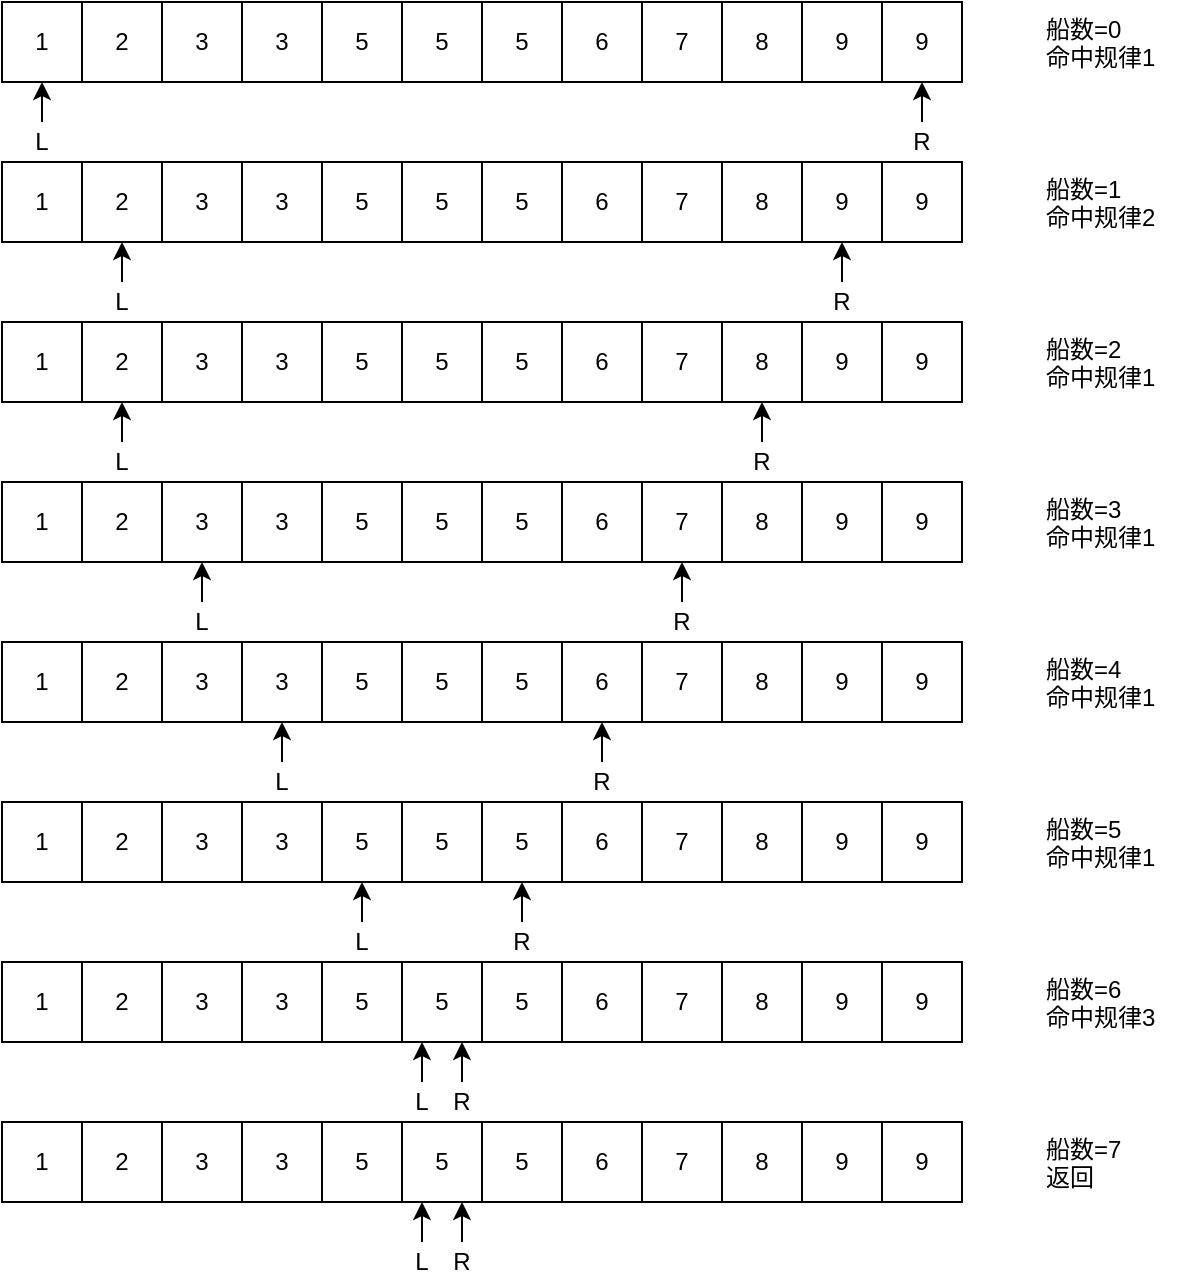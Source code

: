 <mxfile version="13.6.2" type="device" pages="2"><diagram id="pnc_SrihWHye3M4MdZ0y" name="解法1"><mxGraphModel dx="1024" dy="601" grid="1" gridSize="10" guides="1" tooltips="1" connect="1" arrows="1" fold="1" page="1" pageScale="1" pageWidth="827" pageHeight="1169" math="0" shadow="0"><root><mxCell id="0"/><mxCell id="1" parent="0"/><mxCell id="uW-tPL0u6-dPlGwpMzhf-1" value="1" style="rounded=0;whiteSpace=wrap;html=1;" vertex="1" parent="1"><mxGeometry x="40" y="40" width="40" height="40" as="geometry"/></mxCell><mxCell id="uW-tPL0u6-dPlGwpMzhf-2" value="2" style="rounded=0;whiteSpace=wrap;html=1;" vertex="1" parent="1"><mxGeometry x="80" y="40" width="40" height="40" as="geometry"/></mxCell><mxCell id="uW-tPL0u6-dPlGwpMzhf-3" value="3" style="rounded=0;whiteSpace=wrap;html=1;" vertex="1" parent="1"><mxGeometry x="120" y="40" width="40" height="40" as="geometry"/></mxCell><mxCell id="uW-tPL0u6-dPlGwpMzhf-4" value="3" style="rounded=0;whiteSpace=wrap;html=1;" vertex="1" parent="1"><mxGeometry x="160" y="40" width="40" height="40" as="geometry"/></mxCell><mxCell id="uW-tPL0u6-dPlGwpMzhf-6" value="5" style="rounded=0;whiteSpace=wrap;html=1;" vertex="1" parent="1"><mxGeometry x="200" y="40" width="40" height="40" as="geometry"/></mxCell><mxCell id="uW-tPL0u6-dPlGwpMzhf-7" value="5" style="rounded=0;whiteSpace=wrap;html=1;" vertex="1" parent="1"><mxGeometry x="240" y="40" width="40" height="40" as="geometry"/></mxCell><mxCell id="uW-tPL0u6-dPlGwpMzhf-8" value="5" style="rounded=0;whiteSpace=wrap;html=1;" vertex="1" parent="1"><mxGeometry x="280" y="40" width="40" height="40" as="geometry"/></mxCell><mxCell id="uW-tPL0u6-dPlGwpMzhf-9" value="6" style="rounded=0;whiteSpace=wrap;html=1;" vertex="1" parent="1"><mxGeometry x="320" y="40" width="40" height="40" as="geometry"/></mxCell><mxCell id="uW-tPL0u6-dPlGwpMzhf-10" value="7" style="rounded=0;whiteSpace=wrap;html=1;" vertex="1" parent="1"><mxGeometry x="360" y="40" width="40" height="40" as="geometry"/></mxCell><mxCell id="uW-tPL0u6-dPlGwpMzhf-11" value="8" style="rounded=0;whiteSpace=wrap;html=1;" vertex="1" parent="1"><mxGeometry x="400" y="40" width="40" height="40" as="geometry"/></mxCell><mxCell id="uW-tPL0u6-dPlGwpMzhf-12" value="9" style="rounded=0;whiteSpace=wrap;html=1;" vertex="1" parent="1"><mxGeometry x="440" y="40" width="40" height="40" as="geometry"/></mxCell><mxCell id="uW-tPL0u6-dPlGwpMzhf-13" value="9" style="rounded=0;whiteSpace=wrap;html=1;" vertex="1" parent="1"><mxGeometry x="480" y="40" width="40" height="40" as="geometry"/></mxCell><mxCell id="uW-tPL0u6-dPlGwpMzhf-14" value="L" style="text;html=1;strokeColor=none;fillColor=none;align=center;verticalAlign=middle;whiteSpace=wrap;rounded=0;" vertex="1" parent="1"><mxGeometry x="40" y="100" width="40" height="20" as="geometry"/></mxCell><mxCell id="uW-tPL0u6-dPlGwpMzhf-15" value="R" style="text;html=1;strokeColor=none;fillColor=none;align=center;verticalAlign=middle;whiteSpace=wrap;rounded=0;" vertex="1" parent="1"><mxGeometry x="480" y="100" width="40" height="20" as="geometry"/></mxCell><mxCell id="uW-tPL0u6-dPlGwpMzhf-16" value="" style="endArrow=classic;html=1;entryX=0.5;entryY=1;entryDx=0;entryDy=0;exitX=0.5;exitY=0;exitDx=0;exitDy=0;" edge="1" parent="1" source="uW-tPL0u6-dPlGwpMzhf-14"><mxGeometry width="50" height="50" relative="1" as="geometry"><mxPoint x="-180" y="100" as="sourcePoint"/><mxPoint x="60" y="80" as="targetPoint"/></mxGeometry></mxCell><mxCell id="uW-tPL0u6-dPlGwpMzhf-17" value="" style="endArrow=classic;html=1;entryX=0.5;entryY=1;entryDx=0;entryDy=0;exitX=0.5;exitY=0;exitDx=0;exitDy=0;" edge="1" parent="1" source="uW-tPL0u6-dPlGwpMzhf-15"><mxGeometry width="50" height="50" relative="1" as="geometry"><mxPoint x="550" y="240" as="sourcePoint"/><mxPoint x="500" y="80" as="targetPoint"/></mxGeometry></mxCell><mxCell id="uW-tPL0u6-dPlGwpMzhf-18" value="船数=0&lt;br&gt;命中规律1" style="text;html=1;strokeColor=none;fillColor=none;align=left;verticalAlign=top;whiteSpace=wrap;rounded=0;" vertex="1" parent="1"><mxGeometry x="560" y="40" width="80" height="40" as="geometry"/></mxCell><mxCell id="uW-tPL0u6-dPlGwpMzhf-19" value="1" style="rounded=0;whiteSpace=wrap;html=1;" vertex="1" parent="1"><mxGeometry x="40" y="120" width="40" height="40" as="geometry"/></mxCell><mxCell id="uW-tPL0u6-dPlGwpMzhf-20" value="2" style="rounded=0;whiteSpace=wrap;html=1;" vertex="1" parent="1"><mxGeometry x="80" y="120" width="40" height="40" as="geometry"/></mxCell><mxCell id="uW-tPL0u6-dPlGwpMzhf-21" value="3" style="rounded=0;whiteSpace=wrap;html=1;" vertex="1" parent="1"><mxGeometry x="120" y="120" width="40" height="40" as="geometry"/></mxCell><mxCell id="uW-tPL0u6-dPlGwpMzhf-22" value="3" style="rounded=0;whiteSpace=wrap;html=1;" vertex="1" parent="1"><mxGeometry x="160" y="120" width="40" height="40" as="geometry"/></mxCell><mxCell id="uW-tPL0u6-dPlGwpMzhf-23" value="5" style="rounded=0;whiteSpace=wrap;html=1;" vertex="1" parent="1"><mxGeometry x="200" y="120" width="40" height="40" as="geometry"/></mxCell><mxCell id="uW-tPL0u6-dPlGwpMzhf-24" value="5" style="rounded=0;whiteSpace=wrap;html=1;" vertex="1" parent="1"><mxGeometry x="240" y="120" width="40" height="40" as="geometry"/></mxCell><mxCell id="uW-tPL0u6-dPlGwpMzhf-25" value="5" style="rounded=0;whiteSpace=wrap;html=1;" vertex="1" parent="1"><mxGeometry x="280" y="120" width="40" height="40" as="geometry"/></mxCell><mxCell id="uW-tPL0u6-dPlGwpMzhf-26" value="6" style="rounded=0;whiteSpace=wrap;html=1;" vertex="1" parent="1"><mxGeometry x="320" y="120" width="40" height="40" as="geometry"/></mxCell><mxCell id="uW-tPL0u6-dPlGwpMzhf-27" value="7" style="rounded=0;whiteSpace=wrap;html=1;" vertex="1" parent="1"><mxGeometry x="360" y="120" width="40" height="40" as="geometry"/></mxCell><mxCell id="uW-tPL0u6-dPlGwpMzhf-28" value="8" style="rounded=0;whiteSpace=wrap;html=1;" vertex="1" parent="1"><mxGeometry x="400" y="120" width="40" height="40" as="geometry"/></mxCell><mxCell id="uW-tPL0u6-dPlGwpMzhf-29" value="9" style="rounded=0;whiteSpace=wrap;html=1;" vertex="1" parent="1"><mxGeometry x="440" y="120" width="40" height="40" as="geometry"/></mxCell><mxCell id="uW-tPL0u6-dPlGwpMzhf-30" value="9" style="rounded=0;whiteSpace=wrap;html=1;" vertex="1" parent="1"><mxGeometry x="480" y="120" width="40" height="40" as="geometry"/></mxCell><mxCell id="uW-tPL0u6-dPlGwpMzhf-31" value="L" style="text;html=1;strokeColor=none;fillColor=none;align=center;verticalAlign=middle;whiteSpace=wrap;rounded=0;" vertex="1" parent="1"><mxGeometry x="80" y="180" width="40" height="20" as="geometry"/></mxCell><mxCell id="uW-tPL0u6-dPlGwpMzhf-32" value="R" style="text;html=1;strokeColor=none;fillColor=none;align=center;verticalAlign=middle;whiteSpace=wrap;rounded=0;" vertex="1" parent="1"><mxGeometry x="440" y="180" width="40" height="20" as="geometry"/></mxCell><mxCell id="uW-tPL0u6-dPlGwpMzhf-33" value="" style="endArrow=classic;html=1;entryX=0.5;entryY=1;entryDx=0;entryDy=0;exitX=0.5;exitY=0;exitDx=0;exitDy=0;" edge="1" parent="1" source="uW-tPL0u6-dPlGwpMzhf-31"><mxGeometry width="50" height="50" relative="1" as="geometry"><mxPoint x="-140" y="180" as="sourcePoint"/><mxPoint x="100" y="160" as="targetPoint"/></mxGeometry></mxCell><mxCell id="uW-tPL0u6-dPlGwpMzhf-34" value="" style="endArrow=classic;html=1;entryX=0.5;entryY=1;entryDx=0;entryDy=0;exitX=0.5;exitY=0;exitDx=0;exitDy=0;" edge="1" parent="1" source="uW-tPL0u6-dPlGwpMzhf-32"><mxGeometry width="50" height="50" relative="1" as="geometry"><mxPoint x="510" y="320" as="sourcePoint"/><mxPoint x="460" y="160" as="targetPoint"/></mxGeometry></mxCell><mxCell id="uW-tPL0u6-dPlGwpMzhf-35" value="船数=1&lt;br&gt;命中规律2" style="text;html=1;strokeColor=none;fillColor=none;align=left;verticalAlign=top;whiteSpace=wrap;rounded=0;" vertex="1" parent="1"><mxGeometry x="560" y="120" width="80" height="40" as="geometry"/></mxCell><mxCell id="uW-tPL0u6-dPlGwpMzhf-36" value="1" style="rounded=0;whiteSpace=wrap;html=1;" vertex="1" parent="1"><mxGeometry x="40" y="200" width="40" height="40" as="geometry"/></mxCell><mxCell id="uW-tPL0u6-dPlGwpMzhf-37" value="2" style="rounded=0;whiteSpace=wrap;html=1;" vertex="1" parent="1"><mxGeometry x="80" y="200" width="40" height="40" as="geometry"/></mxCell><mxCell id="uW-tPL0u6-dPlGwpMzhf-38" value="3" style="rounded=0;whiteSpace=wrap;html=1;" vertex="1" parent="1"><mxGeometry x="120" y="200" width="40" height="40" as="geometry"/></mxCell><mxCell id="uW-tPL0u6-dPlGwpMzhf-39" value="3" style="rounded=0;whiteSpace=wrap;html=1;" vertex="1" parent="1"><mxGeometry x="160" y="200" width="40" height="40" as="geometry"/></mxCell><mxCell id="uW-tPL0u6-dPlGwpMzhf-40" value="5" style="rounded=0;whiteSpace=wrap;html=1;" vertex="1" parent="1"><mxGeometry x="200" y="200" width="40" height="40" as="geometry"/></mxCell><mxCell id="uW-tPL0u6-dPlGwpMzhf-41" value="5" style="rounded=0;whiteSpace=wrap;html=1;" vertex="1" parent="1"><mxGeometry x="240" y="200" width="40" height="40" as="geometry"/></mxCell><mxCell id="uW-tPL0u6-dPlGwpMzhf-42" value="5" style="rounded=0;whiteSpace=wrap;html=1;" vertex="1" parent="1"><mxGeometry x="280" y="200" width="40" height="40" as="geometry"/></mxCell><mxCell id="uW-tPL0u6-dPlGwpMzhf-43" value="6" style="rounded=0;whiteSpace=wrap;html=1;" vertex="1" parent="1"><mxGeometry x="320" y="200" width="40" height="40" as="geometry"/></mxCell><mxCell id="uW-tPL0u6-dPlGwpMzhf-44" value="7" style="rounded=0;whiteSpace=wrap;html=1;" vertex="1" parent="1"><mxGeometry x="360" y="200" width="40" height="40" as="geometry"/></mxCell><mxCell id="uW-tPL0u6-dPlGwpMzhf-45" value="8" style="rounded=0;whiteSpace=wrap;html=1;" vertex="1" parent="1"><mxGeometry x="400" y="200" width="40" height="40" as="geometry"/></mxCell><mxCell id="uW-tPL0u6-dPlGwpMzhf-46" value="9" style="rounded=0;whiteSpace=wrap;html=1;" vertex="1" parent="1"><mxGeometry x="440" y="200" width="40" height="40" as="geometry"/></mxCell><mxCell id="uW-tPL0u6-dPlGwpMzhf-47" value="9" style="rounded=0;whiteSpace=wrap;html=1;" vertex="1" parent="1"><mxGeometry x="480" y="200" width="40" height="40" as="geometry"/></mxCell><mxCell id="uW-tPL0u6-dPlGwpMzhf-48" value="L" style="text;html=1;strokeColor=none;fillColor=none;align=center;verticalAlign=middle;whiteSpace=wrap;rounded=0;" vertex="1" parent="1"><mxGeometry x="80" y="260" width="40" height="20" as="geometry"/></mxCell><mxCell id="uW-tPL0u6-dPlGwpMzhf-49" value="R" style="text;html=1;strokeColor=none;fillColor=none;align=center;verticalAlign=middle;whiteSpace=wrap;rounded=0;" vertex="1" parent="1"><mxGeometry x="400" y="260" width="40" height="20" as="geometry"/></mxCell><mxCell id="uW-tPL0u6-dPlGwpMzhf-50" value="" style="endArrow=classic;html=1;entryX=0.5;entryY=1;entryDx=0;entryDy=0;exitX=0.5;exitY=0;exitDx=0;exitDy=0;" edge="1" parent="1" source="uW-tPL0u6-dPlGwpMzhf-48"><mxGeometry width="50" height="50" relative="1" as="geometry"><mxPoint x="-140" y="260" as="sourcePoint"/><mxPoint x="100" y="240" as="targetPoint"/></mxGeometry></mxCell><mxCell id="uW-tPL0u6-dPlGwpMzhf-51" value="" style="endArrow=classic;html=1;entryX=0.5;entryY=1;entryDx=0;entryDy=0;exitX=0.5;exitY=0;exitDx=0;exitDy=0;" edge="1" parent="1" source="uW-tPL0u6-dPlGwpMzhf-49"><mxGeometry width="50" height="50" relative="1" as="geometry"><mxPoint x="470" y="400" as="sourcePoint"/><mxPoint x="420" y="240" as="targetPoint"/></mxGeometry></mxCell><mxCell id="uW-tPL0u6-dPlGwpMzhf-52" value="船数=2&lt;br&gt;命中规律1" style="text;html=1;strokeColor=none;fillColor=none;align=left;verticalAlign=top;whiteSpace=wrap;rounded=0;" vertex="1" parent="1"><mxGeometry x="560" y="200" width="80" height="40" as="geometry"/></mxCell><mxCell id="uW-tPL0u6-dPlGwpMzhf-53" value="1" style="rounded=0;whiteSpace=wrap;html=1;" vertex="1" parent="1"><mxGeometry x="40" y="280" width="40" height="40" as="geometry"/></mxCell><mxCell id="uW-tPL0u6-dPlGwpMzhf-54" value="2" style="rounded=0;whiteSpace=wrap;html=1;" vertex="1" parent="1"><mxGeometry x="80" y="280" width="40" height="40" as="geometry"/></mxCell><mxCell id="uW-tPL0u6-dPlGwpMzhf-55" value="3" style="rounded=0;whiteSpace=wrap;html=1;" vertex="1" parent="1"><mxGeometry x="120" y="280" width="40" height="40" as="geometry"/></mxCell><mxCell id="uW-tPL0u6-dPlGwpMzhf-56" value="3" style="rounded=0;whiteSpace=wrap;html=1;" vertex="1" parent="1"><mxGeometry x="160" y="280" width="40" height="40" as="geometry"/></mxCell><mxCell id="uW-tPL0u6-dPlGwpMzhf-57" value="5" style="rounded=0;whiteSpace=wrap;html=1;" vertex="1" parent="1"><mxGeometry x="200" y="280" width="40" height="40" as="geometry"/></mxCell><mxCell id="uW-tPL0u6-dPlGwpMzhf-58" value="5" style="rounded=0;whiteSpace=wrap;html=1;" vertex="1" parent="1"><mxGeometry x="240" y="280" width="40" height="40" as="geometry"/></mxCell><mxCell id="uW-tPL0u6-dPlGwpMzhf-59" value="5" style="rounded=0;whiteSpace=wrap;html=1;" vertex="1" parent="1"><mxGeometry x="280" y="280" width="40" height="40" as="geometry"/></mxCell><mxCell id="uW-tPL0u6-dPlGwpMzhf-60" value="6" style="rounded=0;whiteSpace=wrap;html=1;" vertex="1" parent="1"><mxGeometry x="320" y="280" width="40" height="40" as="geometry"/></mxCell><mxCell id="uW-tPL0u6-dPlGwpMzhf-61" value="7" style="rounded=0;whiteSpace=wrap;html=1;" vertex="1" parent="1"><mxGeometry x="360" y="280" width="40" height="40" as="geometry"/></mxCell><mxCell id="uW-tPL0u6-dPlGwpMzhf-62" value="8" style="rounded=0;whiteSpace=wrap;html=1;" vertex="1" parent="1"><mxGeometry x="400" y="280" width="40" height="40" as="geometry"/></mxCell><mxCell id="uW-tPL0u6-dPlGwpMzhf-63" value="9" style="rounded=0;whiteSpace=wrap;html=1;" vertex="1" parent="1"><mxGeometry x="440" y="280" width="40" height="40" as="geometry"/></mxCell><mxCell id="uW-tPL0u6-dPlGwpMzhf-64" value="9" style="rounded=0;whiteSpace=wrap;html=1;" vertex="1" parent="1"><mxGeometry x="480" y="280" width="40" height="40" as="geometry"/></mxCell><mxCell id="uW-tPL0u6-dPlGwpMzhf-65" value="L" style="text;html=1;strokeColor=none;fillColor=none;align=center;verticalAlign=middle;whiteSpace=wrap;rounded=0;" vertex="1" parent="1"><mxGeometry x="120" y="340" width="40" height="20" as="geometry"/></mxCell><mxCell id="uW-tPL0u6-dPlGwpMzhf-66" value="R" style="text;html=1;strokeColor=none;fillColor=none;align=center;verticalAlign=middle;whiteSpace=wrap;rounded=0;" vertex="1" parent="1"><mxGeometry x="360" y="340" width="40" height="20" as="geometry"/></mxCell><mxCell id="uW-tPL0u6-dPlGwpMzhf-67" value="" style="endArrow=classic;html=1;entryX=0.5;entryY=1;entryDx=0;entryDy=0;exitX=0.5;exitY=0;exitDx=0;exitDy=0;" edge="1" parent="1" source="uW-tPL0u6-dPlGwpMzhf-65"><mxGeometry width="50" height="50" relative="1" as="geometry"><mxPoint x="-100" y="340" as="sourcePoint"/><mxPoint x="140" y="320" as="targetPoint"/></mxGeometry></mxCell><mxCell id="uW-tPL0u6-dPlGwpMzhf-68" value="" style="endArrow=classic;html=1;entryX=0.5;entryY=1;entryDx=0;entryDy=0;exitX=0.5;exitY=0;exitDx=0;exitDy=0;" edge="1" parent="1" source="uW-tPL0u6-dPlGwpMzhf-66"><mxGeometry width="50" height="50" relative="1" as="geometry"><mxPoint x="430" y="480" as="sourcePoint"/><mxPoint x="380" y="320" as="targetPoint"/></mxGeometry></mxCell><mxCell id="uW-tPL0u6-dPlGwpMzhf-69" value="船数=3&lt;br&gt;命中规律1" style="text;html=1;strokeColor=none;fillColor=none;align=left;verticalAlign=top;whiteSpace=wrap;rounded=0;" vertex="1" parent="1"><mxGeometry x="560" y="280" width="80" height="40" as="geometry"/></mxCell><mxCell id="uW-tPL0u6-dPlGwpMzhf-70" value="1" style="rounded=0;whiteSpace=wrap;html=1;" vertex="1" parent="1"><mxGeometry x="40" y="360" width="40" height="40" as="geometry"/></mxCell><mxCell id="uW-tPL0u6-dPlGwpMzhf-71" value="2" style="rounded=0;whiteSpace=wrap;html=1;" vertex="1" parent="1"><mxGeometry x="80" y="360" width="40" height="40" as="geometry"/></mxCell><mxCell id="uW-tPL0u6-dPlGwpMzhf-72" value="3" style="rounded=0;whiteSpace=wrap;html=1;" vertex="1" parent="1"><mxGeometry x="120" y="360" width="40" height="40" as="geometry"/></mxCell><mxCell id="uW-tPL0u6-dPlGwpMzhf-73" value="3" style="rounded=0;whiteSpace=wrap;html=1;" vertex="1" parent="1"><mxGeometry x="160" y="360" width="40" height="40" as="geometry"/></mxCell><mxCell id="uW-tPL0u6-dPlGwpMzhf-74" value="5" style="rounded=0;whiteSpace=wrap;html=1;" vertex="1" parent="1"><mxGeometry x="200" y="360" width="40" height="40" as="geometry"/></mxCell><mxCell id="uW-tPL0u6-dPlGwpMzhf-75" value="5" style="rounded=0;whiteSpace=wrap;html=1;" vertex="1" parent="1"><mxGeometry x="240" y="360" width="40" height="40" as="geometry"/></mxCell><mxCell id="uW-tPL0u6-dPlGwpMzhf-76" value="5" style="rounded=0;whiteSpace=wrap;html=1;" vertex="1" parent="1"><mxGeometry x="280" y="360" width="40" height="40" as="geometry"/></mxCell><mxCell id="uW-tPL0u6-dPlGwpMzhf-77" value="6" style="rounded=0;whiteSpace=wrap;html=1;" vertex="1" parent="1"><mxGeometry x="320" y="360" width="40" height="40" as="geometry"/></mxCell><mxCell id="uW-tPL0u6-dPlGwpMzhf-78" value="7" style="rounded=0;whiteSpace=wrap;html=1;" vertex="1" parent="1"><mxGeometry x="360" y="360" width="40" height="40" as="geometry"/></mxCell><mxCell id="uW-tPL0u6-dPlGwpMzhf-79" value="8" style="rounded=0;whiteSpace=wrap;html=1;" vertex="1" parent="1"><mxGeometry x="400" y="360" width="40" height="40" as="geometry"/></mxCell><mxCell id="uW-tPL0u6-dPlGwpMzhf-80" value="9" style="rounded=0;whiteSpace=wrap;html=1;" vertex="1" parent="1"><mxGeometry x="440" y="360" width="40" height="40" as="geometry"/></mxCell><mxCell id="uW-tPL0u6-dPlGwpMzhf-81" value="9" style="rounded=0;whiteSpace=wrap;html=1;" vertex="1" parent="1"><mxGeometry x="480" y="360" width="40" height="40" as="geometry"/></mxCell><mxCell id="uW-tPL0u6-dPlGwpMzhf-82" value="L" style="text;html=1;strokeColor=none;fillColor=none;align=center;verticalAlign=middle;whiteSpace=wrap;rounded=0;" vertex="1" parent="1"><mxGeometry x="160" y="420" width="40" height="20" as="geometry"/></mxCell><mxCell id="uW-tPL0u6-dPlGwpMzhf-83" value="R" style="text;html=1;strokeColor=none;fillColor=none;align=center;verticalAlign=middle;whiteSpace=wrap;rounded=0;" vertex="1" parent="1"><mxGeometry x="320" y="420" width="40" height="20" as="geometry"/></mxCell><mxCell id="uW-tPL0u6-dPlGwpMzhf-84" value="" style="endArrow=classic;html=1;entryX=0.5;entryY=1;entryDx=0;entryDy=0;exitX=0.5;exitY=0;exitDx=0;exitDy=0;" edge="1" parent="1" source="uW-tPL0u6-dPlGwpMzhf-82"><mxGeometry width="50" height="50" relative="1" as="geometry"><mxPoint x="-60" y="420" as="sourcePoint"/><mxPoint x="180" y="400" as="targetPoint"/></mxGeometry></mxCell><mxCell id="uW-tPL0u6-dPlGwpMzhf-85" value="" style="endArrow=classic;html=1;entryX=0.5;entryY=1;entryDx=0;entryDy=0;exitX=0.5;exitY=0;exitDx=0;exitDy=0;" edge="1" parent="1" source="uW-tPL0u6-dPlGwpMzhf-83"><mxGeometry width="50" height="50" relative="1" as="geometry"><mxPoint x="390" y="560" as="sourcePoint"/><mxPoint x="340" y="400" as="targetPoint"/></mxGeometry></mxCell><mxCell id="uW-tPL0u6-dPlGwpMzhf-86" value="船数=4&lt;br&gt;命中规律1" style="text;html=1;strokeColor=none;fillColor=none;align=left;verticalAlign=top;whiteSpace=wrap;rounded=0;" vertex="1" parent="1"><mxGeometry x="560" y="360" width="80" height="40" as="geometry"/></mxCell><mxCell id="uW-tPL0u6-dPlGwpMzhf-87" value="1" style="rounded=0;whiteSpace=wrap;html=1;" vertex="1" parent="1"><mxGeometry x="40" y="440" width="40" height="40" as="geometry"/></mxCell><mxCell id="uW-tPL0u6-dPlGwpMzhf-88" value="2" style="rounded=0;whiteSpace=wrap;html=1;" vertex="1" parent="1"><mxGeometry x="80" y="440" width="40" height="40" as="geometry"/></mxCell><mxCell id="uW-tPL0u6-dPlGwpMzhf-89" value="3" style="rounded=0;whiteSpace=wrap;html=1;" vertex="1" parent="1"><mxGeometry x="120" y="440" width="40" height="40" as="geometry"/></mxCell><mxCell id="uW-tPL0u6-dPlGwpMzhf-90" value="3" style="rounded=0;whiteSpace=wrap;html=1;" vertex="1" parent="1"><mxGeometry x="160" y="440" width="40" height="40" as="geometry"/></mxCell><mxCell id="uW-tPL0u6-dPlGwpMzhf-91" value="5" style="rounded=0;whiteSpace=wrap;html=1;" vertex="1" parent="1"><mxGeometry x="200" y="440" width="40" height="40" as="geometry"/></mxCell><mxCell id="uW-tPL0u6-dPlGwpMzhf-92" value="5" style="rounded=0;whiteSpace=wrap;html=1;" vertex="1" parent="1"><mxGeometry x="240" y="440" width="40" height="40" as="geometry"/></mxCell><mxCell id="uW-tPL0u6-dPlGwpMzhf-93" value="5" style="rounded=0;whiteSpace=wrap;html=1;" vertex="1" parent="1"><mxGeometry x="280" y="440" width="40" height="40" as="geometry"/></mxCell><mxCell id="uW-tPL0u6-dPlGwpMzhf-94" value="6" style="rounded=0;whiteSpace=wrap;html=1;" vertex="1" parent="1"><mxGeometry x="320" y="440" width="40" height="40" as="geometry"/></mxCell><mxCell id="uW-tPL0u6-dPlGwpMzhf-95" value="7" style="rounded=0;whiteSpace=wrap;html=1;" vertex="1" parent="1"><mxGeometry x="360" y="440" width="40" height="40" as="geometry"/></mxCell><mxCell id="uW-tPL0u6-dPlGwpMzhf-96" value="8" style="rounded=0;whiteSpace=wrap;html=1;" vertex="1" parent="1"><mxGeometry x="400" y="440" width="40" height="40" as="geometry"/></mxCell><mxCell id="uW-tPL0u6-dPlGwpMzhf-97" value="9" style="rounded=0;whiteSpace=wrap;html=1;" vertex="1" parent="1"><mxGeometry x="440" y="440" width="40" height="40" as="geometry"/></mxCell><mxCell id="uW-tPL0u6-dPlGwpMzhf-98" value="9" style="rounded=0;whiteSpace=wrap;html=1;" vertex="1" parent="1"><mxGeometry x="480" y="440" width="40" height="40" as="geometry"/></mxCell><mxCell id="uW-tPL0u6-dPlGwpMzhf-99" value="L" style="text;html=1;strokeColor=none;fillColor=none;align=center;verticalAlign=middle;whiteSpace=wrap;rounded=0;" vertex="1" parent="1"><mxGeometry x="200" y="500" width="40" height="20" as="geometry"/></mxCell><mxCell id="uW-tPL0u6-dPlGwpMzhf-100" value="R" style="text;html=1;strokeColor=none;fillColor=none;align=center;verticalAlign=middle;whiteSpace=wrap;rounded=0;" vertex="1" parent="1"><mxGeometry x="280" y="500" width="40" height="20" as="geometry"/></mxCell><mxCell id="uW-tPL0u6-dPlGwpMzhf-101" value="" style="endArrow=classic;html=1;entryX=0.5;entryY=1;entryDx=0;entryDy=0;exitX=0.5;exitY=0;exitDx=0;exitDy=0;" edge="1" parent="1" source="uW-tPL0u6-dPlGwpMzhf-99"><mxGeometry width="50" height="50" relative="1" as="geometry"><mxPoint x="-20" y="500" as="sourcePoint"/><mxPoint x="220" y="480" as="targetPoint"/></mxGeometry></mxCell><mxCell id="uW-tPL0u6-dPlGwpMzhf-102" value="" style="endArrow=classic;html=1;entryX=0.5;entryY=1;entryDx=0;entryDy=0;exitX=0.5;exitY=0;exitDx=0;exitDy=0;" edge="1" parent="1" source="uW-tPL0u6-dPlGwpMzhf-100"><mxGeometry width="50" height="50" relative="1" as="geometry"><mxPoint x="350" y="640" as="sourcePoint"/><mxPoint x="300" y="480" as="targetPoint"/></mxGeometry></mxCell><mxCell id="uW-tPL0u6-dPlGwpMzhf-103" value="船数=5&lt;br&gt;命中规律1" style="text;html=1;strokeColor=none;fillColor=none;align=left;verticalAlign=top;whiteSpace=wrap;rounded=0;" vertex="1" parent="1"><mxGeometry x="560" y="440" width="80" height="40" as="geometry"/></mxCell><mxCell id="uW-tPL0u6-dPlGwpMzhf-104" value="1" style="rounded=0;whiteSpace=wrap;html=1;" vertex="1" parent="1"><mxGeometry x="40" y="520" width="40" height="40" as="geometry"/></mxCell><mxCell id="uW-tPL0u6-dPlGwpMzhf-105" value="2" style="rounded=0;whiteSpace=wrap;html=1;" vertex="1" parent="1"><mxGeometry x="80" y="520" width="40" height="40" as="geometry"/></mxCell><mxCell id="uW-tPL0u6-dPlGwpMzhf-106" value="3" style="rounded=0;whiteSpace=wrap;html=1;" vertex="1" parent="1"><mxGeometry x="120" y="520" width="40" height="40" as="geometry"/></mxCell><mxCell id="uW-tPL0u6-dPlGwpMzhf-107" value="3" style="rounded=0;whiteSpace=wrap;html=1;" vertex="1" parent="1"><mxGeometry x="160" y="520" width="40" height="40" as="geometry"/></mxCell><mxCell id="uW-tPL0u6-dPlGwpMzhf-108" value="5" style="rounded=0;whiteSpace=wrap;html=1;" vertex="1" parent="1"><mxGeometry x="200" y="520" width="40" height="40" as="geometry"/></mxCell><mxCell id="uW-tPL0u6-dPlGwpMzhf-109" value="5" style="rounded=0;whiteSpace=wrap;html=1;" vertex="1" parent="1"><mxGeometry x="240" y="520" width="40" height="40" as="geometry"/></mxCell><mxCell id="uW-tPL0u6-dPlGwpMzhf-110" value="5" style="rounded=0;whiteSpace=wrap;html=1;" vertex="1" parent="1"><mxGeometry x="280" y="520" width="40" height="40" as="geometry"/></mxCell><mxCell id="uW-tPL0u6-dPlGwpMzhf-111" value="6" style="rounded=0;whiteSpace=wrap;html=1;" vertex="1" parent="1"><mxGeometry x="320" y="520" width="40" height="40" as="geometry"/></mxCell><mxCell id="uW-tPL0u6-dPlGwpMzhf-112" value="7" style="rounded=0;whiteSpace=wrap;html=1;" vertex="1" parent="1"><mxGeometry x="360" y="520" width="40" height="40" as="geometry"/></mxCell><mxCell id="uW-tPL0u6-dPlGwpMzhf-113" value="8" style="rounded=0;whiteSpace=wrap;html=1;" vertex="1" parent="1"><mxGeometry x="400" y="520" width="40" height="40" as="geometry"/></mxCell><mxCell id="uW-tPL0u6-dPlGwpMzhf-114" value="9" style="rounded=0;whiteSpace=wrap;html=1;" vertex="1" parent="1"><mxGeometry x="440" y="520" width="40" height="40" as="geometry"/></mxCell><mxCell id="uW-tPL0u6-dPlGwpMzhf-115" value="9" style="rounded=0;whiteSpace=wrap;html=1;" vertex="1" parent="1"><mxGeometry x="480" y="520" width="40" height="40" as="geometry"/></mxCell><mxCell id="uW-tPL0u6-dPlGwpMzhf-116" value="L" style="text;html=1;strokeColor=none;fillColor=none;align=center;verticalAlign=middle;whiteSpace=wrap;rounded=0;" vertex="1" parent="1"><mxGeometry x="230" y="580" width="40" height="20" as="geometry"/></mxCell><mxCell id="uW-tPL0u6-dPlGwpMzhf-117" value="R" style="text;html=1;strokeColor=none;fillColor=none;align=center;verticalAlign=middle;whiteSpace=wrap;rounded=0;" vertex="1" parent="1"><mxGeometry x="250" y="580" width="40" height="20" as="geometry"/></mxCell><mxCell id="uW-tPL0u6-dPlGwpMzhf-118" value="" style="endArrow=classic;html=1;entryX=0.5;entryY=1;entryDx=0;entryDy=0;exitX=0.5;exitY=0;exitDx=0;exitDy=0;" edge="1" parent="1" source="uW-tPL0u6-dPlGwpMzhf-116"><mxGeometry width="50" height="50" relative="1" as="geometry"><mxPoint x="10" y="580" as="sourcePoint"/><mxPoint x="250" y="560" as="targetPoint"/></mxGeometry></mxCell><mxCell id="uW-tPL0u6-dPlGwpMzhf-119" value="" style="endArrow=classic;html=1;entryX=0.5;entryY=1;entryDx=0;entryDy=0;exitX=0.5;exitY=0;exitDx=0;exitDy=0;" edge="1" parent="1" source="uW-tPL0u6-dPlGwpMzhf-117"><mxGeometry width="50" height="50" relative="1" as="geometry"><mxPoint x="320" y="720" as="sourcePoint"/><mxPoint x="270" y="560" as="targetPoint"/></mxGeometry></mxCell><mxCell id="uW-tPL0u6-dPlGwpMzhf-120" value="船数=6&lt;br&gt;命中规律3" style="text;html=1;strokeColor=none;fillColor=none;align=left;verticalAlign=top;whiteSpace=wrap;rounded=0;" vertex="1" parent="1"><mxGeometry x="560" y="520" width="80" height="40" as="geometry"/></mxCell><mxCell id="uW-tPL0u6-dPlGwpMzhf-121" value="1" style="rounded=0;whiteSpace=wrap;html=1;" vertex="1" parent="1"><mxGeometry x="40" y="600" width="40" height="40" as="geometry"/></mxCell><mxCell id="uW-tPL0u6-dPlGwpMzhf-122" value="2" style="rounded=0;whiteSpace=wrap;html=1;" vertex="1" parent="1"><mxGeometry x="80" y="600" width="40" height="40" as="geometry"/></mxCell><mxCell id="uW-tPL0u6-dPlGwpMzhf-123" value="3" style="rounded=0;whiteSpace=wrap;html=1;" vertex="1" parent="1"><mxGeometry x="120" y="600" width="40" height="40" as="geometry"/></mxCell><mxCell id="uW-tPL0u6-dPlGwpMzhf-124" value="3" style="rounded=0;whiteSpace=wrap;html=1;" vertex="1" parent="1"><mxGeometry x="160" y="600" width="40" height="40" as="geometry"/></mxCell><mxCell id="uW-tPL0u6-dPlGwpMzhf-125" value="5" style="rounded=0;whiteSpace=wrap;html=1;" vertex="1" parent="1"><mxGeometry x="200" y="600" width="40" height="40" as="geometry"/></mxCell><mxCell id="uW-tPL0u6-dPlGwpMzhf-126" value="5" style="rounded=0;whiteSpace=wrap;html=1;" vertex="1" parent="1"><mxGeometry x="240" y="600" width="40" height="40" as="geometry"/></mxCell><mxCell id="uW-tPL0u6-dPlGwpMzhf-127" value="5" style="rounded=0;whiteSpace=wrap;html=1;" vertex="1" parent="1"><mxGeometry x="280" y="600" width="40" height="40" as="geometry"/></mxCell><mxCell id="uW-tPL0u6-dPlGwpMzhf-128" value="6" style="rounded=0;whiteSpace=wrap;html=1;" vertex="1" parent="1"><mxGeometry x="320" y="600" width="40" height="40" as="geometry"/></mxCell><mxCell id="uW-tPL0u6-dPlGwpMzhf-129" value="7" style="rounded=0;whiteSpace=wrap;html=1;" vertex="1" parent="1"><mxGeometry x="360" y="600" width="40" height="40" as="geometry"/></mxCell><mxCell id="uW-tPL0u6-dPlGwpMzhf-130" value="8" style="rounded=0;whiteSpace=wrap;html=1;" vertex="1" parent="1"><mxGeometry x="400" y="600" width="40" height="40" as="geometry"/></mxCell><mxCell id="uW-tPL0u6-dPlGwpMzhf-131" value="9" style="rounded=0;whiteSpace=wrap;html=1;" vertex="1" parent="1"><mxGeometry x="440" y="600" width="40" height="40" as="geometry"/></mxCell><mxCell id="uW-tPL0u6-dPlGwpMzhf-132" value="9" style="rounded=0;whiteSpace=wrap;html=1;" vertex="1" parent="1"><mxGeometry x="480" y="600" width="40" height="40" as="geometry"/></mxCell><mxCell id="uW-tPL0u6-dPlGwpMzhf-133" value="L" style="text;html=1;strokeColor=none;fillColor=none;align=center;verticalAlign=middle;whiteSpace=wrap;rounded=0;" vertex="1" parent="1"><mxGeometry x="230" y="660" width="40" height="20" as="geometry"/></mxCell><mxCell id="uW-tPL0u6-dPlGwpMzhf-134" value="R" style="text;html=1;strokeColor=none;fillColor=none;align=center;verticalAlign=middle;whiteSpace=wrap;rounded=0;" vertex="1" parent="1"><mxGeometry x="250" y="660" width="40" height="20" as="geometry"/></mxCell><mxCell id="uW-tPL0u6-dPlGwpMzhf-135" value="" style="endArrow=classic;html=1;entryX=0.5;entryY=1;entryDx=0;entryDy=0;exitX=0.5;exitY=0;exitDx=0;exitDy=0;" edge="1" parent="1" source="uW-tPL0u6-dPlGwpMzhf-133"><mxGeometry width="50" height="50" relative="1" as="geometry"><mxPoint x="10" y="660" as="sourcePoint"/><mxPoint x="250" y="640" as="targetPoint"/></mxGeometry></mxCell><mxCell id="uW-tPL0u6-dPlGwpMzhf-136" value="" style="endArrow=classic;html=1;entryX=0.5;entryY=1;entryDx=0;entryDy=0;exitX=0.5;exitY=0;exitDx=0;exitDy=0;" edge="1" parent="1" source="uW-tPL0u6-dPlGwpMzhf-134"><mxGeometry width="50" height="50" relative="1" as="geometry"><mxPoint x="320" y="800" as="sourcePoint"/><mxPoint x="270" y="640" as="targetPoint"/></mxGeometry></mxCell><mxCell id="uW-tPL0u6-dPlGwpMzhf-137" value="船数=7&lt;br&gt;返回" style="text;html=1;strokeColor=none;fillColor=none;align=left;verticalAlign=top;whiteSpace=wrap;rounded=0;" vertex="1" parent="1"><mxGeometry x="560" y="600" width="80" height="40" as="geometry"/></mxCell></root></mxGraphModel></diagram><diagram id="LVwojD6Pfp-l8_a0bxEj" name="解法2"><mxGraphModel dx="1024" dy="601" grid="1" gridSize="10" guides="1" tooltips="1" connect="1" arrows="1" fold="1" page="1" pageScale="1" pageWidth="827" pageHeight="1169" math="0" shadow="0"><root><mxCell id="m-C5BXunEMVAtHyKFu1J-0"/><mxCell id="m-C5BXunEMVAtHyKFu1J-1" parent="m-C5BXunEMVAtHyKFu1J-0"/><mxCell id="DgThqstQPXht42ToL2Xo-0" value="1" style="rounded=0;whiteSpace=wrap;html=1;" vertex="1" parent="m-C5BXunEMVAtHyKFu1J-1"><mxGeometry x="40" y="40" width="40" height="40" as="geometry"/></mxCell><mxCell id="DgThqstQPXht42ToL2Xo-1" value="2" style="rounded=0;whiteSpace=wrap;html=1;" vertex="1" parent="m-C5BXunEMVAtHyKFu1J-1"><mxGeometry x="80" y="40" width="40" height="40" as="geometry"/></mxCell><mxCell id="DgThqstQPXht42ToL2Xo-2" value="3" style="rounded=0;whiteSpace=wrap;html=1;" vertex="1" parent="m-C5BXunEMVAtHyKFu1J-1"><mxGeometry x="120" y="40" width="40" height="40" as="geometry"/></mxCell><mxCell id="DgThqstQPXht42ToL2Xo-3" value="3" style="rounded=0;whiteSpace=wrap;html=1;" vertex="1" parent="m-C5BXunEMVAtHyKFu1J-1"><mxGeometry x="160" y="40" width="40" height="40" as="geometry"/></mxCell><mxCell id="DgThqstQPXht42ToL2Xo-4" value="5" style="rounded=0;whiteSpace=wrap;html=1;" vertex="1" parent="m-C5BXunEMVAtHyKFu1J-1"><mxGeometry x="200" y="40" width="40" height="40" as="geometry"/></mxCell><mxCell id="DgThqstQPXht42ToL2Xo-5" value="5" style="rounded=0;whiteSpace=wrap;html=1;" vertex="1" parent="m-C5BXunEMVAtHyKFu1J-1"><mxGeometry x="240" y="40" width="40" height="40" as="geometry"/></mxCell><mxCell id="DgThqstQPXht42ToL2Xo-6" value="5" style="rounded=0;whiteSpace=wrap;html=1;" vertex="1" parent="m-C5BXunEMVAtHyKFu1J-1"><mxGeometry x="280" y="40" width="40" height="40" as="geometry"/></mxCell><mxCell id="DgThqstQPXht42ToL2Xo-7" value="6" style="rounded=0;whiteSpace=wrap;html=1;" vertex="1" parent="m-C5BXunEMVAtHyKFu1J-1"><mxGeometry x="320" y="40" width="40" height="40" as="geometry"/></mxCell><mxCell id="DgThqstQPXht42ToL2Xo-8" value="7" style="rounded=0;whiteSpace=wrap;html=1;" vertex="1" parent="m-C5BXunEMVAtHyKFu1J-1"><mxGeometry x="360" y="40" width="40" height="40" as="geometry"/></mxCell><mxCell id="DgThqstQPXht42ToL2Xo-9" value="8" style="rounded=0;whiteSpace=wrap;html=1;" vertex="1" parent="m-C5BXunEMVAtHyKFu1J-1"><mxGeometry x="400" y="40" width="40" height="40" as="geometry"/></mxCell><mxCell id="DgThqstQPXht42ToL2Xo-10" value="9" style="rounded=0;whiteSpace=wrap;html=1;" vertex="1" parent="m-C5BXunEMVAtHyKFu1J-1"><mxGeometry x="440" y="40" width="40" height="40" as="geometry"/></mxCell><mxCell id="DgThqstQPXht42ToL2Xo-11" value="9" style="rounded=0;whiteSpace=wrap;html=1;" vertex="1" parent="m-C5BXunEMVAtHyKFu1J-1"><mxGeometry x="480" y="40" width="40" height="40" as="geometry"/></mxCell><mxCell id="R1vhi5N-yO3KmtGbqgEW-0" value="A=0 B=0 C=0&lt;br&gt;命中规律1" style="text;html=1;strokeColor=none;fillColor=none;align=left;verticalAlign=top;whiteSpace=wrap;rounded=0;" vertex="1" parent="m-C5BXunEMVAtHyKFu1J-1"><mxGeometry x="560" y="40" width="80" height="40" as="geometry"/></mxCell><mxCell id="Cu9h8cE_CKVigfXR6ATy-0" value="L" style="text;html=1;strokeColor=none;fillColor=none;align=center;verticalAlign=middle;whiteSpace=wrap;rounded=0;" vertex="1" parent="m-C5BXunEMVAtHyKFu1J-1"><mxGeometry x="280" y="100" width="40" height="20" as="geometry"/></mxCell><mxCell id="Cu9h8cE_CKVigfXR6ATy-1" value="R" style="text;html=1;strokeColor=none;fillColor=none;align=center;verticalAlign=middle;whiteSpace=wrap;rounded=0;" vertex="1" parent="m-C5BXunEMVAtHyKFu1J-1"><mxGeometry x="320" y="100" width="40" height="20" as="geometry"/></mxCell><mxCell id="Cu9h8cE_CKVigfXR6ATy-2" value="" style="endArrow=classic;html=1;entryX=0.5;entryY=1;entryDx=0;entryDy=0;exitX=0.5;exitY=0;exitDx=0;exitDy=0;" edge="1" parent="m-C5BXunEMVAtHyKFu1J-1" source="Cu9h8cE_CKVigfXR6ATy-0"><mxGeometry width="50" height="50" relative="1" as="geometry"><mxPoint x="60" y="100" as="sourcePoint"/><mxPoint x="300" y="80" as="targetPoint"/></mxGeometry></mxCell><mxCell id="Cu9h8cE_CKVigfXR6ATy-3" value="" style="endArrow=classic;html=1;exitX=0.5;exitY=0;exitDx=0;exitDy=0;entryX=0.5;entryY=1;entryDx=0;entryDy=0;" edge="1" parent="m-C5BXunEMVAtHyKFu1J-1" source="Cu9h8cE_CKVigfXR6ATy-1" target="DgThqstQPXht42ToL2Xo-7"><mxGeometry width="50" height="50" relative="1" as="geometry"><mxPoint x="370" y="240" as="sourcePoint"/><mxPoint x="420" y="190" as="targetPoint"/></mxGeometry></mxCell><mxCell id="phMkONHreqzn2I_Bjebq-0" value="1" style="rounded=0;whiteSpace=wrap;html=1;" vertex="1" parent="m-C5BXunEMVAtHyKFu1J-1"><mxGeometry x="40" y="120" width="40" height="40" as="geometry"/></mxCell><mxCell id="phMkONHreqzn2I_Bjebq-1" value="2" style="rounded=0;whiteSpace=wrap;html=1;" vertex="1" parent="m-C5BXunEMVAtHyKFu1J-1"><mxGeometry x="80" y="120" width="40" height="40" as="geometry"/></mxCell><mxCell id="phMkONHreqzn2I_Bjebq-2" value="3" style="rounded=0;whiteSpace=wrap;html=1;" vertex="1" parent="m-C5BXunEMVAtHyKFu1J-1"><mxGeometry x="120" y="120" width="40" height="40" as="geometry"/></mxCell><mxCell id="phMkONHreqzn2I_Bjebq-3" value="3" style="rounded=0;whiteSpace=wrap;html=1;" vertex="1" parent="m-C5BXunEMVAtHyKFu1J-1"><mxGeometry x="160" y="120" width="40" height="40" as="geometry"/></mxCell><mxCell id="phMkONHreqzn2I_Bjebq-4" value="5" style="rounded=0;whiteSpace=wrap;html=1;" vertex="1" parent="m-C5BXunEMVAtHyKFu1J-1"><mxGeometry x="200" y="120" width="40" height="40" as="geometry"/></mxCell><mxCell id="phMkONHreqzn2I_Bjebq-5" value="5" style="rounded=0;whiteSpace=wrap;html=1;" vertex="1" parent="m-C5BXunEMVAtHyKFu1J-1"><mxGeometry x="240" y="120" width="40" height="40" as="geometry"/></mxCell><mxCell id="phMkONHreqzn2I_Bjebq-6" value="5" style="rounded=0;whiteSpace=wrap;html=1;" vertex="1" parent="m-C5BXunEMVAtHyKFu1J-1"><mxGeometry x="280" y="120" width="40" height="40" as="geometry"/></mxCell><mxCell id="phMkONHreqzn2I_Bjebq-7" value="6" style="rounded=0;whiteSpace=wrap;html=1;" vertex="1" parent="m-C5BXunEMVAtHyKFu1J-1"><mxGeometry x="320" y="120" width="40" height="40" as="geometry"/></mxCell><mxCell id="phMkONHreqzn2I_Bjebq-8" value="7" style="rounded=0;whiteSpace=wrap;html=1;" vertex="1" parent="m-C5BXunEMVAtHyKFu1J-1"><mxGeometry x="360" y="120" width="40" height="40" as="geometry"/></mxCell><mxCell id="phMkONHreqzn2I_Bjebq-9" value="8" style="rounded=0;whiteSpace=wrap;html=1;" vertex="1" parent="m-C5BXunEMVAtHyKFu1J-1"><mxGeometry x="400" y="120" width="40" height="40" as="geometry"/></mxCell><mxCell id="phMkONHreqzn2I_Bjebq-10" value="9" style="rounded=0;whiteSpace=wrap;html=1;" vertex="1" parent="m-C5BXunEMVAtHyKFu1J-1"><mxGeometry x="440" y="120" width="40" height="40" as="geometry"/></mxCell><mxCell id="phMkONHreqzn2I_Bjebq-11" value="9" style="rounded=0;whiteSpace=wrap;html=1;" vertex="1" parent="m-C5BXunEMVAtHyKFu1J-1"><mxGeometry x="480" y="120" width="40" height="40" as="geometry"/></mxCell><mxCell id="phMkONHreqzn2I_Bjebq-12" value="A=1 B=0 C=0&lt;br&gt;命中规律1" style="text;html=1;strokeColor=none;fillColor=none;align=left;verticalAlign=top;whiteSpace=wrap;rounded=0;" vertex="1" parent="m-C5BXunEMVAtHyKFu1J-1"><mxGeometry x="560" y="120" width="80" height="40" as="geometry"/></mxCell><mxCell id="phMkONHreqzn2I_Bjebq-13" value="L" style="text;html=1;strokeColor=none;fillColor=none;align=center;verticalAlign=middle;whiteSpace=wrap;rounded=0;" vertex="1" parent="m-C5BXunEMVAtHyKFu1J-1"><mxGeometry x="240" y="180" width="40" height="20" as="geometry"/></mxCell><mxCell id="phMkONHreqzn2I_Bjebq-14" value="R" style="text;html=1;strokeColor=none;fillColor=none;align=center;verticalAlign=middle;whiteSpace=wrap;rounded=0;" vertex="1" parent="m-C5BXunEMVAtHyKFu1J-1"><mxGeometry x="320" y="180" width="40" height="20" as="geometry"/></mxCell><mxCell id="phMkONHreqzn2I_Bjebq-15" value="" style="endArrow=classic;html=1;entryX=0.5;entryY=1;entryDx=0;entryDy=0;exitX=0.5;exitY=0;exitDx=0;exitDy=0;" edge="1" parent="m-C5BXunEMVAtHyKFu1J-1" source="phMkONHreqzn2I_Bjebq-13"><mxGeometry width="50" height="50" relative="1" as="geometry"><mxPoint x="20" y="180" as="sourcePoint"/><mxPoint x="260" y="160" as="targetPoint"/></mxGeometry></mxCell><mxCell id="phMkONHreqzn2I_Bjebq-16" value="" style="endArrow=classic;html=1;exitX=0.5;exitY=0;exitDx=0;exitDy=0;entryX=0.5;entryY=1;entryDx=0;entryDy=0;" edge="1" parent="m-C5BXunEMVAtHyKFu1J-1" source="phMkONHreqzn2I_Bjebq-14" target="phMkONHreqzn2I_Bjebq-7"><mxGeometry width="50" height="50" relative="1" as="geometry"><mxPoint x="370" y="320" as="sourcePoint"/><mxPoint x="420" y="270" as="targetPoint"/></mxGeometry></mxCell><mxCell id="phMkONHreqzn2I_Bjebq-17" value="1" style="rounded=0;whiteSpace=wrap;html=1;" vertex="1" parent="m-C5BXunEMVAtHyKFu1J-1"><mxGeometry x="40" y="200" width="40" height="40" as="geometry"/></mxCell><mxCell id="phMkONHreqzn2I_Bjebq-18" value="2" style="rounded=0;whiteSpace=wrap;html=1;" vertex="1" parent="m-C5BXunEMVAtHyKFu1J-1"><mxGeometry x="80" y="200" width="40" height="40" as="geometry"/></mxCell><mxCell id="phMkONHreqzn2I_Bjebq-19" value="3" style="rounded=0;whiteSpace=wrap;html=1;" vertex="1" parent="m-C5BXunEMVAtHyKFu1J-1"><mxGeometry x="120" y="200" width="40" height="40" as="geometry"/></mxCell><mxCell id="phMkONHreqzn2I_Bjebq-20" value="3" style="rounded=0;whiteSpace=wrap;html=1;" vertex="1" parent="m-C5BXunEMVAtHyKFu1J-1"><mxGeometry x="160" y="200" width="40" height="40" as="geometry"/></mxCell><mxCell id="phMkONHreqzn2I_Bjebq-21" value="5" style="rounded=0;whiteSpace=wrap;html=1;" vertex="1" parent="m-C5BXunEMVAtHyKFu1J-1"><mxGeometry x="200" y="200" width="40" height="40" as="geometry"/></mxCell><mxCell id="phMkONHreqzn2I_Bjebq-22" value="5" style="rounded=0;whiteSpace=wrap;html=1;" vertex="1" parent="m-C5BXunEMVAtHyKFu1J-1"><mxGeometry x="240" y="200" width="40" height="40" as="geometry"/></mxCell><mxCell id="phMkONHreqzn2I_Bjebq-23" value="5" style="rounded=0;whiteSpace=wrap;html=1;" vertex="1" parent="m-C5BXunEMVAtHyKFu1J-1"><mxGeometry x="280" y="200" width="40" height="40" as="geometry"/></mxCell><mxCell id="phMkONHreqzn2I_Bjebq-24" value="6" style="rounded=0;whiteSpace=wrap;html=1;" vertex="1" parent="m-C5BXunEMVAtHyKFu1J-1"><mxGeometry x="320" y="200" width="40" height="40" as="geometry"/></mxCell><mxCell id="phMkONHreqzn2I_Bjebq-25" value="7" style="rounded=0;whiteSpace=wrap;html=1;" vertex="1" parent="m-C5BXunEMVAtHyKFu1J-1"><mxGeometry x="360" y="200" width="40" height="40" as="geometry"/></mxCell><mxCell id="phMkONHreqzn2I_Bjebq-26" value="8" style="rounded=0;whiteSpace=wrap;html=1;" vertex="1" parent="m-C5BXunEMVAtHyKFu1J-1"><mxGeometry x="400" y="200" width="40" height="40" as="geometry"/></mxCell><mxCell id="phMkONHreqzn2I_Bjebq-27" value="9" style="rounded=0;whiteSpace=wrap;html=1;" vertex="1" parent="m-C5BXunEMVAtHyKFu1J-1"><mxGeometry x="440" y="200" width="40" height="40" as="geometry"/></mxCell><mxCell id="phMkONHreqzn2I_Bjebq-28" value="9" style="rounded=0;whiteSpace=wrap;html=1;" vertex="1" parent="m-C5BXunEMVAtHyKFu1J-1"><mxGeometry x="480" y="200" width="40" height="40" as="geometry"/></mxCell><mxCell id="phMkONHreqzn2I_Bjebq-29" value="A=2 B=0 C=0&lt;br&gt;命中规律1" style="text;html=1;strokeColor=none;fillColor=none;align=left;verticalAlign=top;whiteSpace=wrap;rounded=0;" vertex="1" parent="m-C5BXunEMVAtHyKFu1J-1"><mxGeometry x="560" y="200" width="80" height="40" as="geometry"/></mxCell><mxCell id="phMkONHreqzn2I_Bjebq-30" value="L" style="text;html=1;strokeColor=none;fillColor=none;align=center;verticalAlign=middle;whiteSpace=wrap;rounded=0;" vertex="1" parent="m-C5BXunEMVAtHyKFu1J-1"><mxGeometry x="200" y="260" width="40" height="20" as="geometry"/></mxCell><mxCell id="phMkONHreqzn2I_Bjebq-31" value="R" style="text;html=1;strokeColor=none;fillColor=none;align=center;verticalAlign=middle;whiteSpace=wrap;rounded=0;" vertex="1" parent="m-C5BXunEMVAtHyKFu1J-1"><mxGeometry x="320" y="260" width="40" height="20" as="geometry"/></mxCell><mxCell id="phMkONHreqzn2I_Bjebq-32" value="" style="endArrow=classic;html=1;entryX=0.5;entryY=1;entryDx=0;entryDy=0;" edge="1" parent="m-C5BXunEMVAtHyKFu1J-1" source="phMkONHreqzn2I_Bjebq-30"><mxGeometry width="50" height="50" relative="1" as="geometry"><mxPoint x="-20" y="260" as="sourcePoint"/><mxPoint x="220" y="240" as="targetPoint"/></mxGeometry></mxCell><mxCell id="phMkONHreqzn2I_Bjebq-33" value="" style="endArrow=classic;html=1;exitX=0.5;exitY=0;exitDx=0;exitDy=0;entryX=0.5;entryY=1;entryDx=0;entryDy=0;" edge="1" parent="m-C5BXunEMVAtHyKFu1J-1" source="phMkONHreqzn2I_Bjebq-31" target="phMkONHreqzn2I_Bjebq-24"><mxGeometry width="50" height="50" relative="1" as="geometry"><mxPoint x="370" y="400" as="sourcePoint"/><mxPoint x="420" y="350" as="targetPoint"/></mxGeometry></mxCell><mxCell id="phMkONHreqzn2I_Bjebq-34" value="1" style="rounded=0;whiteSpace=wrap;html=1;" vertex="1" parent="m-C5BXunEMVAtHyKFu1J-1"><mxGeometry x="40" y="280" width="40" height="40" as="geometry"/></mxCell><mxCell id="phMkONHreqzn2I_Bjebq-35" value="2" style="rounded=0;whiteSpace=wrap;html=1;" vertex="1" parent="m-C5BXunEMVAtHyKFu1J-1"><mxGeometry x="80" y="280" width="40" height="40" as="geometry"/></mxCell><mxCell id="phMkONHreqzn2I_Bjebq-36" value="3" style="rounded=0;whiteSpace=wrap;html=1;" vertex="1" parent="m-C5BXunEMVAtHyKFu1J-1"><mxGeometry x="120" y="280" width="40" height="40" as="geometry"/></mxCell><mxCell id="phMkONHreqzn2I_Bjebq-37" value="3" style="rounded=0;whiteSpace=wrap;html=1;" vertex="1" parent="m-C5BXunEMVAtHyKFu1J-1"><mxGeometry x="160" y="280" width="40" height="40" as="geometry"/></mxCell><mxCell id="phMkONHreqzn2I_Bjebq-38" value="5" style="rounded=0;whiteSpace=wrap;html=1;" vertex="1" parent="m-C5BXunEMVAtHyKFu1J-1"><mxGeometry x="200" y="280" width="40" height="40" as="geometry"/></mxCell><mxCell id="phMkONHreqzn2I_Bjebq-39" value="5" style="rounded=0;whiteSpace=wrap;html=1;" vertex="1" parent="m-C5BXunEMVAtHyKFu1J-1"><mxGeometry x="240" y="280" width="40" height="40" as="geometry"/></mxCell><mxCell id="phMkONHreqzn2I_Bjebq-40" value="5" style="rounded=0;whiteSpace=wrap;html=1;" vertex="1" parent="m-C5BXunEMVAtHyKFu1J-1"><mxGeometry x="280" y="280" width="40" height="40" as="geometry"/></mxCell><mxCell id="phMkONHreqzn2I_Bjebq-41" value="6" style="rounded=0;whiteSpace=wrap;html=1;" vertex="1" parent="m-C5BXunEMVAtHyKFu1J-1"><mxGeometry x="320" y="280" width="40" height="40" as="geometry"/></mxCell><mxCell id="phMkONHreqzn2I_Bjebq-42" value="7" style="rounded=0;whiteSpace=wrap;html=1;" vertex="1" parent="m-C5BXunEMVAtHyKFu1J-1"><mxGeometry x="360" y="280" width="40" height="40" as="geometry"/></mxCell><mxCell id="phMkONHreqzn2I_Bjebq-43" value="8" style="rounded=0;whiteSpace=wrap;html=1;" vertex="1" parent="m-C5BXunEMVAtHyKFu1J-1"><mxGeometry x="400" y="280" width="40" height="40" as="geometry"/></mxCell><mxCell id="phMkONHreqzn2I_Bjebq-44" value="9" style="rounded=0;whiteSpace=wrap;html=1;" vertex="1" parent="m-C5BXunEMVAtHyKFu1J-1"><mxGeometry x="440" y="280" width="40" height="40" as="geometry"/></mxCell><mxCell id="phMkONHreqzn2I_Bjebq-45" value="9" style="rounded=0;whiteSpace=wrap;html=1;" vertex="1" parent="m-C5BXunEMVAtHyKFu1J-1"><mxGeometry x="480" y="280" width="40" height="40" as="geometry"/></mxCell><mxCell id="phMkONHreqzn2I_Bjebq-46" value="A=3 B=0 C=0&lt;br&gt;命中规律2" style="text;html=1;strokeColor=none;fillColor=none;align=left;verticalAlign=top;whiteSpace=wrap;rounded=0;" vertex="1" parent="m-C5BXunEMVAtHyKFu1J-1"><mxGeometry x="560" y="280" width="80" height="40" as="geometry"/></mxCell><mxCell id="phMkONHreqzn2I_Bjebq-47" value="L" style="text;html=1;strokeColor=none;fillColor=none;align=center;verticalAlign=middle;whiteSpace=wrap;rounded=0;" vertex="1" parent="m-C5BXunEMVAtHyKFu1J-1"><mxGeometry x="160" y="340" width="40" height="20" as="geometry"/></mxCell><mxCell id="phMkONHreqzn2I_Bjebq-48" value="R" style="text;html=1;strokeColor=none;fillColor=none;align=center;verticalAlign=middle;whiteSpace=wrap;rounded=0;" vertex="1" parent="m-C5BXunEMVAtHyKFu1J-1"><mxGeometry x="320" y="340" width="40" height="20" as="geometry"/></mxCell><mxCell id="phMkONHreqzn2I_Bjebq-49" value="" style="endArrow=classic;html=1;entryX=0.5;entryY=1;entryDx=0;entryDy=0;" edge="1" parent="m-C5BXunEMVAtHyKFu1J-1" source="phMkONHreqzn2I_Bjebq-47"><mxGeometry width="50" height="50" relative="1" as="geometry"><mxPoint x="-60" y="340" as="sourcePoint"/><mxPoint x="180" y="320" as="targetPoint"/></mxGeometry></mxCell><mxCell id="phMkONHreqzn2I_Bjebq-50" value="" style="endArrow=classic;html=1;exitX=0.5;exitY=0;exitDx=0;exitDy=0;entryX=0.5;entryY=1;entryDx=0;entryDy=0;" edge="1" parent="m-C5BXunEMVAtHyKFu1J-1" source="phMkONHreqzn2I_Bjebq-48" target="phMkONHreqzn2I_Bjebq-41"><mxGeometry width="50" height="50" relative="1" as="geometry"><mxPoint x="370" y="480" as="sourcePoint"/><mxPoint x="420" y="430" as="targetPoint"/></mxGeometry></mxCell><mxCell id="phMkONHreqzn2I_Bjebq-51" value="1" style="rounded=0;whiteSpace=wrap;html=1;" vertex="1" parent="m-C5BXunEMVAtHyKFu1J-1"><mxGeometry x="40" y="360" width="40" height="40" as="geometry"/></mxCell><mxCell id="phMkONHreqzn2I_Bjebq-52" value="2" style="rounded=0;whiteSpace=wrap;html=1;" vertex="1" parent="m-C5BXunEMVAtHyKFu1J-1"><mxGeometry x="80" y="360" width="40" height="40" as="geometry"/></mxCell><mxCell id="phMkONHreqzn2I_Bjebq-53" value="3" style="rounded=0;whiteSpace=wrap;html=1;" vertex="1" parent="m-C5BXunEMVAtHyKFu1J-1"><mxGeometry x="120" y="360" width="40" height="40" as="geometry"/></mxCell><mxCell id="phMkONHreqzn2I_Bjebq-54" value="3" style="rounded=0;whiteSpace=wrap;html=1;" vertex="1" parent="m-C5BXunEMVAtHyKFu1J-1"><mxGeometry x="160" y="360" width="40" height="40" as="geometry"/></mxCell><mxCell id="phMkONHreqzn2I_Bjebq-55" value="5" style="rounded=0;whiteSpace=wrap;html=1;" vertex="1" parent="m-C5BXunEMVAtHyKFu1J-1"><mxGeometry x="200" y="360" width="40" height="40" as="geometry"/></mxCell><mxCell id="phMkONHreqzn2I_Bjebq-56" value="5" style="rounded=0;whiteSpace=wrap;html=1;" vertex="1" parent="m-C5BXunEMVAtHyKFu1J-1"><mxGeometry x="240" y="360" width="40" height="40" as="geometry"/></mxCell><mxCell id="phMkONHreqzn2I_Bjebq-57" value="5" style="rounded=0;whiteSpace=wrap;html=1;" vertex="1" parent="m-C5BXunEMVAtHyKFu1J-1"><mxGeometry x="280" y="360" width="40" height="40" as="geometry"/></mxCell><mxCell id="phMkONHreqzn2I_Bjebq-58" value="6" style="rounded=0;whiteSpace=wrap;html=1;" vertex="1" parent="m-C5BXunEMVAtHyKFu1J-1"><mxGeometry x="320" y="360" width="40" height="40" as="geometry"/></mxCell><mxCell id="phMkONHreqzn2I_Bjebq-59" value="7" style="rounded=0;whiteSpace=wrap;html=1;" vertex="1" parent="m-C5BXunEMVAtHyKFu1J-1"><mxGeometry x="360" y="360" width="40" height="40" as="geometry"/></mxCell><mxCell id="phMkONHreqzn2I_Bjebq-60" value="8" style="rounded=0;whiteSpace=wrap;html=1;" vertex="1" parent="m-C5BXunEMVAtHyKFu1J-1"><mxGeometry x="400" y="360" width="40" height="40" as="geometry"/></mxCell><mxCell id="phMkONHreqzn2I_Bjebq-61" value="9" style="rounded=0;whiteSpace=wrap;html=1;" vertex="1" parent="m-C5BXunEMVAtHyKFu1J-1"><mxGeometry x="440" y="360" width="40" height="40" as="geometry"/></mxCell><mxCell id="phMkONHreqzn2I_Bjebq-62" value="9" style="rounded=0;whiteSpace=wrap;html=1;" vertex="1" parent="m-C5BXunEMVAtHyKFu1J-1"><mxGeometry x="480" y="360" width="40" height="40" as="geometry"/></mxCell><mxCell id="phMkONHreqzn2I_Bjebq-63" value="A=3 B=1 C=0&lt;br&gt;命中规律2" style="text;html=1;strokeColor=none;fillColor=none;align=left;verticalAlign=top;whiteSpace=wrap;rounded=0;" vertex="1" parent="m-C5BXunEMVAtHyKFu1J-1"><mxGeometry x="560" y="360" width="80" height="40" as="geometry"/></mxCell><mxCell id="phMkONHreqzn2I_Bjebq-64" value="L" style="text;html=1;strokeColor=none;fillColor=none;align=center;verticalAlign=middle;whiteSpace=wrap;rounded=0;" vertex="1" parent="m-C5BXunEMVAtHyKFu1J-1"><mxGeometry x="120" y="420" width="40" height="20" as="geometry"/></mxCell><mxCell id="phMkONHreqzn2I_Bjebq-65" value="R" style="text;html=1;strokeColor=none;fillColor=none;align=center;verticalAlign=middle;whiteSpace=wrap;rounded=0;" vertex="1" parent="m-C5BXunEMVAtHyKFu1J-1"><mxGeometry x="360" y="420" width="40" height="20" as="geometry"/></mxCell><mxCell id="phMkONHreqzn2I_Bjebq-66" value="" style="endArrow=classic;html=1;entryX=0.5;entryY=1;entryDx=0;entryDy=0;" edge="1" parent="m-C5BXunEMVAtHyKFu1J-1" source="phMkONHreqzn2I_Bjebq-64"><mxGeometry width="50" height="50" relative="1" as="geometry"><mxPoint x="-100" y="420" as="sourcePoint"/><mxPoint x="140" y="400" as="targetPoint"/></mxGeometry></mxCell><mxCell id="phMkONHreqzn2I_Bjebq-67" value="" style="endArrow=classic;html=1;entryX=0.5;entryY=1;entryDx=0;entryDy=0;" edge="1" parent="m-C5BXunEMVAtHyKFu1J-1" source="phMkONHreqzn2I_Bjebq-65"><mxGeometry width="50" height="50" relative="1" as="geometry"><mxPoint x="410" y="560" as="sourcePoint"/><mxPoint x="380" y="400" as="targetPoint"/></mxGeometry></mxCell><mxCell id="phMkONHreqzn2I_Bjebq-68" value="1" style="rounded=0;whiteSpace=wrap;html=1;" vertex="1" parent="m-C5BXunEMVAtHyKFu1J-1"><mxGeometry x="40" y="440" width="40" height="40" as="geometry"/></mxCell><mxCell id="phMkONHreqzn2I_Bjebq-69" value="2" style="rounded=0;whiteSpace=wrap;html=1;" vertex="1" parent="m-C5BXunEMVAtHyKFu1J-1"><mxGeometry x="80" y="440" width="40" height="40" as="geometry"/></mxCell><mxCell id="phMkONHreqzn2I_Bjebq-70" value="3" style="rounded=0;whiteSpace=wrap;html=1;" vertex="1" parent="m-C5BXunEMVAtHyKFu1J-1"><mxGeometry x="120" y="440" width="40" height="40" as="geometry"/></mxCell><mxCell id="phMkONHreqzn2I_Bjebq-71" value="3" style="rounded=0;whiteSpace=wrap;html=1;" vertex="1" parent="m-C5BXunEMVAtHyKFu1J-1"><mxGeometry x="160" y="440" width="40" height="40" as="geometry"/></mxCell><mxCell id="phMkONHreqzn2I_Bjebq-72" value="5" style="rounded=0;whiteSpace=wrap;html=1;" vertex="1" parent="m-C5BXunEMVAtHyKFu1J-1"><mxGeometry x="200" y="440" width="40" height="40" as="geometry"/></mxCell><mxCell id="phMkONHreqzn2I_Bjebq-73" value="5" style="rounded=0;whiteSpace=wrap;html=1;" vertex="1" parent="m-C5BXunEMVAtHyKFu1J-1"><mxGeometry x="240" y="440" width="40" height="40" as="geometry"/></mxCell><mxCell id="phMkONHreqzn2I_Bjebq-74" value="5" style="rounded=0;whiteSpace=wrap;html=1;" vertex="1" parent="m-C5BXunEMVAtHyKFu1J-1"><mxGeometry x="280" y="440" width="40" height="40" as="geometry"/></mxCell><mxCell id="phMkONHreqzn2I_Bjebq-75" value="6" style="rounded=0;whiteSpace=wrap;html=1;" vertex="1" parent="m-C5BXunEMVAtHyKFu1J-1"><mxGeometry x="320" y="440" width="40" height="40" as="geometry"/></mxCell><mxCell id="phMkONHreqzn2I_Bjebq-76" value="7" style="rounded=0;whiteSpace=wrap;html=1;" vertex="1" parent="m-C5BXunEMVAtHyKFu1J-1"><mxGeometry x="360" y="440" width="40" height="40" as="geometry"/></mxCell><mxCell id="phMkONHreqzn2I_Bjebq-77" value="8" style="rounded=0;whiteSpace=wrap;html=1;" vertex="1" parent="m-C5BXunEMVAtHyKFu1J-1"><mxGeometry x="400" y="440" width="40" height="40" as="geometry"/></mxCell><mxCell id="phMkONHreqzn2I_Bjebq-78" value="9" style="rounded=0;whiteSpace=wrap;html=1;" vertex="1" parent="m-C5BXunEMVAtHyKFu1J-1"><mxGeometry x="440" y="440" width="40" height="40" as="geometry"/></mxCell><mxCell id="phMkONHreqzn2I_Bjebq-79" value="9" style="rounded=0;whiteSpace=wrap;html=1;" vertex="1" parent="m-C5BXunEMVAtHyKFu1J-1"><mxGeometry x="480" y="440" width="40" height="40" as="geometry"/></mxCell><mxCell id="phMkONHreqzn2I_Bjebq-80" value="A=3 B=2 C=0&lt;br&gt;命中规律2" style="text;html=1;strokeColor=none;fillColor=none;align=left;verticalAlign=top;whiteSpace=wrap;rounded=0;" vertex="1" parent="m-C5BXunEMVAtHyKFu1J-1"><mxGeometry x="560" y="440" width="80" height="40" as="geometry"/></mxCell><mxCell id="phMkONHreqzn2I_Bjebq-81" value="L" style="text;html=1;strokeColor=none;fillColor=none;align=center;verticalAlign=middle;whiteSpace=wrap;rounded=0;" vertex="1" parent="m-C5BXunEMVAtHyKFu1J-1"><mxGeometry x="80" y="500" width="40" height="20" as="geometry"/></mxCell><mxCell id="phMkONHreqzn2I_Bjebq-82" value="R" style="text;html=1;strokeColor=none;fillColor=none;align=center;verticalAlign=middle;whiteSpace=wrap;rounded=0;" vertex="1" parent="m-C5BXunEMVAtHyKFu1J-1"><mxGeometry x="400" y="500" width="40" height="20" as="geometry"/></mxCell><mxCell id="phMkONHreqzn2I_Bjebq-83" value="" style="endArrow=classic;html=1;entryX=0.5;entryY=1;entryDx=0;entryDy=0;" edge="1" parent="m-C5BXunEMVAtHyKFu1J-1" source="phMkONHreqzn2I_Bjebq-81"><mxGeometry width="50" height="50" relative="1" as="geometry"><mxPoint x="-140" y="500" as="sourcePoint"/><mxPoint x="100" y="480" as="targetPoint"/></mxGeometry></mxCell><mxCell id="phMkONHreqzn2I_Bjebq-84" value="" style="endArrow=classic;html=1;entryX=0.5;entryY=1;entryDx=0;entryDy=0;" edge="1" parent="m-C5BXunEMVAtHyKFu1J-1" source="phMkONHreqzn2I_Bjebq-82"><mxGeometry width="50" height="50" relative="1" as="geometry"><mxPoint x="450" y="640" as="sourcePoint"/><mxPoint x="420" y="480" as="targetPoint"/></mxGeometry></mxCell><mxCell id="phMkONHreqzn2I_Bjebq-85" value="1" style="rounded=0;whiteSpace=wrap;html=1;" vertex="1" parent="m-C5BXunEMVAtHyKFu1J-1"><mxGeometry x="40" y="520" width="40" height="40" as="geometry"/></mxCell><mxCell id="phMkONHreqzn2I_Bjebq-86" value="2" style="rounded=0;whiteSpace=wrap;html=1;" vertex="1" parent="m-C5BXunEMVAtHyKFu1J-1"><mxGeometry x="80" y="520" width="40" height="40" as="geometry"/></mxCell><mxCell id="phMkONHreqzn2I_Bjebq-87" value="3" style="rounded=0;whiteSpace=wrap;html=1;" vertex="1" parent="m-C5BXunEMVAtHyKFu1J-1"><mxGeometry x="120" y="520" width="40" height="40" as="geometry"/></mxCell><mxCell id="phMkONHreqzn2I_Bjebq-88" value="3" style="rounded=0;whiteSpace=wrap;html=1;" vertex="1" parent="m-C5BXunEMVAtHyKFu1J-1"><mxGeometry x="160" y="520" width="40" height="40" as="geometry"/></mxCell><mxCell id="phMkONHreqzn2I_Bjebq-89" value="5" style="rounded=0;whiteSpace=wrap;html=1;" vertex="1" parent="m-C5BXunEMVAtHyKFu1J-1"><mxGeometry x="200" y="520" width="40" height="40" as="geometry"/></mxCell><mxCell id="phMkONHreqzn2I_Bjebq-90" value="5" style="rounded=0;whiteSpace=wrap;html=1;" vertex="1" parent="m-C5BXunEMVAtHyKFu1J-1"><mxGeometry x="240" y="520" width="40" height="40" as="geometry"/></mxCell><mxCell id="phMkONHreqzn2I_Bjebq-91" value="5" style="rounded=0;whiteSpace=wrap;html=1;" vertex="1" parent="m-C5BXunEMVAtHyKFu1J-1"><mxGeometry x="280" y="520" width="40" height="40" as="geometry"/></mxCell><mxCell id="phMkONHreqzn2I_Bjebq-92" value="6" style="rounded=0;whiteSpace=wrap;html=1;" vertex="1" parent="m-C5BXunEMVAtHyKFu1J-1"><mxGeometry x="320" y="520" width="40" height="40" as="geometry"/></mxCell><mxCell id="phMkONHreqzn2I_Bjebq-93" value="7" style="rounded=0;whiteSpace=wrap;html=1;" vertex="1" parent="m-C5BXunEMVAtHyKFu1J-1"><mxGeometry x="360" y="520" width="40" height="40" as="geometry"/></mxCell><mxCell id="phMkONHreqzn2I_Bjebq-94" value="8" style="rounded=0;whiteSpace=wrap;html=1;" vertex="1" parent="m-C5BXunEMVAtHyKFu1J-1"><mxGeometry x="400" y="520" width="40" height="40" as="geometry"/></mxCell><mxCell id="phMkONHreqzn2I_Bjebq-95" value="9" style="rounded=0;whiteSpace=wrap;html=1;" vertex="1" parent="m-C5BXunEMVAtHyKFu1J-1"><mxGeometry x="440" y="520" width="40" height="40" as="geometry"/></mxCell><mxCell id="phMkONHreqzn2I_Bjebq-96" value="9" style="rounded=0;whiteSpace=wrap;html=1;" vertex="1" parent="m-C5BXunEMVAtHyKFu1J-1"><mxGeometry x="480" y="520" width="40" height="40" as="geometry"/></mxCell><mxCell id="phMkONHreqzn2I_Bjebq-97" value="A=3 B=3 C=0&lt;br&gt;命中规律2" style="text;html=1;strokeColor=none;fillColor=none;align=left;verticalAlign=top;whiteSpace=wrap;rounded=0;" vertex="1" parent="m-C5BXunEMVAtHyKFu1J-1"><mxGeometry x="560" y="520" width="80" height="40" as="geometry"/></mxCell><mxCell id="phMkONHreqzn2I_Bjebq-98" value="L" style="text;html=1;strokeColor=none;fillColor=none;align=center;verticalAlign=middle;whiteSpace=wrap;rounded=0;" vertex="1" parent="m-C5BXunEMVAtHyKFu1J-1"><mxGeometry x="40" y="580" width="40" height="20" as="geometry"/></mxCell><mxCell id="phMkONHreqzn2I_Bjebq-99" value="R" style="text;html=1;strokeColor=none;fillColor=none;align=center;verticalAlign=middle;whiteSpace=wrap;rounded=0;" vertex="1" parent="m-C5BXunEMVAtHyKFu1J-1"><mxGeometry x="440" y="580" width="40" height="20" as="geometry"/></mxCell><mxCell id="phMkONHreqzn2I_Bjebq-100" value="" style="endArrow=classic;html=1;entryX=0.5;entryY=1;entryDx=0;entryDy=0;" edge="1" parent="m-C5BXunEMVAtHyKFu1J-1" source="phMkONHreqzn2I_Bjebq-98"><mxGeometry width="50" height="50" relative="1" as="geometry"><mxPoint x="-180" y="580" as="sourcePoint"/><mxPoint x="60" y="560" as="targetPoint"/></mxGeometry></mxCell><mxCell id="phMkONHreqzn2I_Bjebq-101" value="" style="endArrow=classic;html=1;entryX=0.5;entryY=1;entryDx=0;entryDy=0;" edge="1" parent="m-C5BXunEMVAtHyKFu1J-1" source="phMkONHreqzn2I_Bjebq-99"><mxGeometry width="50" height="50" relative="1" as="geometry"><mxPoint x="490" y="720" as="sourcePoint"/><mxPoint x="460" y="560" as="targetPoint"/></mxGeometry></mxCell><mxCell id="YRPOzGsCiB2Dj6_sGkyE-0" value="1" style="rounded=0;whiteSpace=wrap;html=1;" vertex="1" parent="m-C5BXunEMVAtHyKFu1J-1"><mxGeometry x="40" y="600" width="40" height="40" as="geometry"/></mxCell><mxCell id="YRPOzGsCiB2Dj6_sGkyE-1" value="2" style="rounded=0;whiteSpace=wrap;html=1;" vertex="1" parent="m-C5BXunEMVAtHyKFu1J-1"><mxGeometry x="80" y="600" width="40" height="40" as="geometry"/></mxCell><mxCell id="YRPOzGsCiB2Dj6_sGkyE-2" value="3" style="rounded=0;whiteSpace=wrap;html=1;" vertex="1" parent="m-C5BXunEMVAtHyKFu1J-1"><mxGeometry x="120" y="600" width="40" height="40" as="geometry"/></mxCell><mxCell id="YRPOzGsCiB2Dj6_sGkyE-3" value="3" style="rounded=0;whiteSpace=wrap;html=1;" vertex="1" parent="m-C5BXunEMVAtHyKFu1J-1"><mxGeometry x="160" y="600" width="40" height="40" as="geometry"/></mxCell><mxCell id="YRPOzGsCiB2Dj6_sGkyE-4" value="5" style="rounded=0;whiteSpace=wrap;html=1;" vertex="1" parent="m-C5BXunEMVAtHyKFu1J-1"><mxGeometry x="200" y="600" width="40" height="40" as="geometry"/></mxCell><mxCell id="YRPOzGsCiB2Dj6_sGkyE-5" value="5" style="rounded=0;whiteSpace=wrap;html=1;" vertex="1" parent="m-C5BXunEMVAtHyKFu1J-1"><mxGeometry x="240" y="600" width="40" height="40" as="geometry"/></mxCell><mxCell id="YRPOzGsCiB2Dj6_sGkyE-6" value="5" style="rounded=0;whiteSpace=wrap;html=1;" vertex="1" parent="m-C5BXunEMVAtHyKFu1J-1"><mxGeometry x="280" y="600" width="40" height="40" as="geometry"/></mxCell><mxCell id="YRPOzGsCiB2Dj6_sGkyE-7" value="6" style="rounded=0;whiteSpace=wrap;html=1;" vertex="1" parent="m-C5BXunEMVAtHyKFu1J-1"><mxGeometry x="320" y="600" width="40" height="40" as="geometry"/></mxCell><mxCell id="YRPOzGsCiB2Dj6_sGkyE-8" value="7" style="rounded=0;whiteSpace=wrap;html=1;" vertex="1" parent="m-C5BXunEMVAtHyKFu1J-1"><mxGeometry x="360" y="600" width="40" height="40" as="geometry"/></mxCell><mxCell id="YRPOzGsCiB2Dj6_sGkyE-9" value="8" style="rounded=0;whiteSpace=wrap;html=1;" vertex="1" parent="m-C5BXunEMVAtHyKFu1J-1"><mxGeometry x="400" y="600" width="40" height="40" as="geometry"/></mxCell><mxCell id="YRPOzGsCiB2Dj6_sGkyE-10" value="9" style="rounded=0;whiteSpace=wrap;html=1;" vertex="1" parent="m-C5BXunEMVAtHyKFu1J-1"><mxGeometry x="440" y="600" width="40" height="40" as="geometry"/></mxCell><mxCell id="YRPOzGsCiB2Dj6_sGkyE-11" value="9" style="rounded=0;whiteSpace=wrap;html=1;" vertex="1" parent="m-C5BXunEMVAtHyKFu1J-1"><mxGeometry x="480" y="600" width="40" height="40" as="geometry"/></mxCell><mxCell id="YRPOzGsCiB2Dj6_sGkyE-12" value="A=3 B=4 C=0&lt;br&gt;命中规律3" style="text;html=1;strokeColor=none;fillColor=none;align=left;verticalAlign=top;whiteSpace=wrap;rounded=0;" vertex="1" parent="m-C5BXunEMVAtHyKFu1J-1"><mxGeometry x="560" y="600" width="80" height="40" as="geometry"/></mxCell><mxCell id="YRPOzGsCiB2Dj6_sGkyE-13" value="L" style="text;html=1;strokeColor=none;fillColor=none;align=center;verticalAlign=middle;whiteSpace=wrap;rounded=0;" vertex="1" parent="m-C5BXunEMVAtHyKFu1J-1"><mxGeometry x="10" y="660" width="40" height="20" as="geometry"/></mxCell><mxCell id="YRPOzGsCiB2Dj6_sGkyE-14" value="R" style="text;html=1;strokeColor=none;fillColor=none;align=center;verticalAlign=middle;whiteSpace=wrap;rounded=0;" vertex="1" parent="m-C5BXunEMVAtHyKFu1J-1"><mxGeometry x="480" y="660" width="40" height="20" as="geometry"/></mxCell><mxCell id="YRPOzGsCiB2Dj6_sGkyE-15" value="" style="endArrow=classic;html=1;entryX=0.5;entryY=1;entryDx=0;entryDy=0;" edge="1" parent="m-C5BXunEMVAtHyKFu1J-1" source="YRPOzGsCiB2Dj6_sGkyE-13"><mxGeometry width="50" height="50" relative="1" as="geometry"><mxPoint x="-210" y="660" as="sourcePoint"/><mxPoint x="30" y="640" as="targetPoint"/></mxGeometry></mxCell><mxCell id="YRPOzGsCiB2Dj6_sGkyE-16" value="" style="endArrow=classic;html=1;entryX=0.5;entryY=1;entryDx=0;entryDy=0;" edge="1" parent="m-C5BXunEMVAtHyKFu1J-1" source="YRPOzGsCiB2Dj6_sGkyE-14"><mxGeometry width="50" height="50" relative="1" as="geometry"><mxPoint x="530" y="800" as="sourcePoint"/><mxPoint x="500" y="640" as="targetPoint"/></mxGeometry></mxCell><mxCell id="YRPOzGsCiB2Dj6_sGkyE-17" value="1" style="rounded=0;whiteSpace=wrap;html=1;" vertex="1" parent="m-C5BXunEMVAtHyKFu1J-1"><mxGeometry x="40" y="680" width="40" height="40" as="geometry"/></mxCell><mxCell id="YRPOzGsCiB2Dj6_sGkyE-18" value="2" style="rounded=0;whiteSpace=wrap;html=1;" vertex="1" parent="m-C5BXunEMVAtHyKFu1J-1"><mxGeometry x="80" y="680" width="40" height="40" as="geometry"/></mxCell><mxCell id="YRPOzGsCiB2Dj6_sGkyE-19" value="3" style="rounded=0;whiteSpace=wrap;html=1;" vertex="1" parent="m-C5BXunEMVAtHyKFu1J-1"><mxGeometry x="120" y="680" width="40" height="40" as="geometry"/></mxCell><mxCell id="YRPOzGsCiB2Dj6_sGkyE-20" value="3" style="rounded=0;whiteSpace=wrap;html=1;" vertex="1" parent="m-C5BXunEMVAtHyKFu1J-1"><mxGeometry x="160" y="680" width="40" height="40" as="geometry"/></mxCell><mxCell id="YRPOzGsCiB2Dj6_sGkyE-21" value="5" style="rounded=0;whiteSpace=wrap;html=1;" vertex="1" parent="m-C5BXunEMVAtHyKFu1J-1"><mxGeometry x="200" y="680" width="40" height="40" as="geometry"/></mxCell><mxCell id="YRPOzGsCiB2Dj6_sGkyE-22" value="5" style="rounded=0;whiteSpace=wrap;html=1;" vertex="1" parent="m-C5BXunEMVAtHyKFu1J-1"><mxGeometry x="240" y="680" width="40" height="40" as="geometry"/></mxCell><mxCell id="YRPOzGsCiB2Dj6_sGkyE-23" value="5" style="rounded=0;whiteSpace=wrap;html=1;" vertex="1" parent="m-C5BXunEMVAtHyKFu1J-1"><mxGeometry x="280" y="680" width="40" height="40" as="geometry"/></mxCell><mxCell id="YRPOzGsCiB2Dj6_sGkyE-24" value="6" style="rounded=0;whiteSpace=wrap;html=1;" vertex="1" parent="m-C5BXunEMVAtHyKFu1J-1"><mxGeometry x="320" y="680" width="40" height="40" as="geometry"/></mxCell><mxCell id="YRPOzGsCiB2Dj6_sGkyE-25" value="7" style="rounded=0;whiteSpace=wrap;html=1;" vertex="1" parent="m-C5BXunEMVAtHyKFu1J-1"><mxGeometry x="360" y="680" width="40" height="40" as="geometry"/></mxCell><mxCell id="YRPOzGsCiB2Dj6_sGkyE-26" value="8" style="rounded=0;whiteSpace=wrap;html=1;" vertex="1" parent="m-C5BXunEMVAtHyKFu1J-1"><mxGeometry x="400" y="680" width="40" height="40" as="geometry"/></mxCell><mxCell id="YRPOzGsCiB2Dj6_sGkyE-27" value="9" style="rounded=0;whiteSpace=wrap;html=1;" vertex="1" parent="m-C5BXunEMVAtHyKFu1J-1"><mxGeometry x="440" y="680" width="40" height="40" as="geometry"/></mxCell><mxCell id="YRPOzGsCiB2Dj6_sGkyE-28" value="9" style="rounded=0;whiteSpace=wrap;html=1;" vertex="1" parent="m-C5BXunEMVAtHyKFu1J-1"><mxGeometry x="480" y="680" width="40" height="40" as="geometry"/></mxCell><mxCell id="YRPOzGsCiB2Dj6_sGkyE-29" value="A=3 B=4 C=1" style="text;html=1;strokeColor=none;fillColor=none;align=left;verticalAlign=top;whiteSpace=wrap;rounded=0;" vertex="1" parent="m-C5BXunEMVAtHyKFu1J-1"><mxGeometry x="560" y="680" width="80" height="40" as="geometry"/></mxCell><mxCell id="YRPOzGsCiB2Dj6_sGkyE-30" value="L" style="text;html=1;strokeColor=none;fillColor=none;align=center;verticalAlign=middle;whiteSpace=wrap;rounded=0;" vertex="1" parent="m-C5BXunEMVAtHyKFu1J-1"><mxGeometry x="10" y="740" width="40" height="20" as="geometry"/></mxCell><mxCell id="YRPOzGsCiB2Dj6_sGkyE-31" value="R" style="text;html=1;strokeColor=none;fillColor=none;align=center;verticalAlign=middle;whiteSpace=wrap;rounded=0;" vertex="1" parent="m-C5BXunEMVAtHyKFu1J-1"><mxGeometry x="480" y="740" width="40" height="20" as="geometry"/></mxCell><mxCell id="YRPOzGsCiB2Dj6_sGkyE-32" value="" style="endArrow=classic;html=1;entryX=0.5;entryY=1;entryDx=0;entryDy=0;" edge="1" parent="m-C5BXunEMVAtHyKFu1J-1" source="YRPOzGsCiB2Dj6_sGkyE-30"><mxGeometry width="50" height="50" relative="1" as="geometry"><mxPoint x="-210" y="740" as="sourcePoint"/><mxPoint x="30" y="720" as="targetPoint"/></mxGeometry></mxCell><mxCell id="YRPOzGsCiB2Dj6_sGkyE-33" value="" style="endArrow=classic;html=1;entryX=0.5;entryY=1;entryDx=0;entryDy=0;" edge="1" parent="m-C5BXunEMVAtHyKFu1J-1" source="YRPOzGsCiB2Dj6_sGkyE-31"><mxGeometry width="50" height="50" relative="1" as="geometry"><mxPoint x="530" y="880" as="sourcePoint"/><mxPoint x="500" y="720" as="targetPoint"/></mxGeometry></mxCell><mxCell id="YRPOzGsCiB2Dj6_sGkyE-34" value="船数 = A/2 + B + C = 2 + 4 + 1 = 7" style="text;html=1;strokeColor=none;fillColor=none;align=left;verticalAlign=top;whiteSpace=wrap;rounded=0;" vertex="1" parent="m-C5BXunEMVAtHyKFu1J-1"><mxGeometry x="240" y="740" width="190" height="20" as="geometry"/></mxCell></root></mxGraphModel></diagram></mxfile>